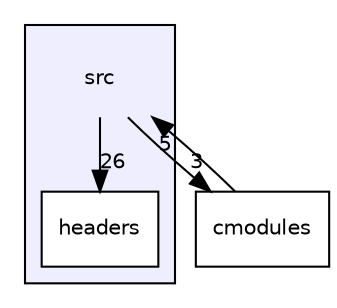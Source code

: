 digraph "src" {
  compound=true
  node [ fontsize="10", fontname="Helvetica"];
  edge [ labelfontsize="10", labelfontname="Helvetica"];
  subgraph clusterdir_68267d1309a1af8e8297ef4c3efbcdba {
    graph [ bgcolor="#eeeeff", pencolor="black", label="" URL="dir_68267d1309a1af8e8297ef4c3efbcdba.html"];
    dir_68267d1309a1af8e8297ef4c3efbcdba [shape=plaintext label="src"];
    dir_d0381950fc41278198232cb047ffc1f9 [shape=box label="headers" color="black" fillcolor="white" style="filled" URL="dir_d0381950fc41278198232cb047ffc1f9.html"];
  }
  dir_5679dd64d832b63f5aa25779665c5cda [shape=box label="cmodules" URL="dir_5679dd64d832b63f5aa25779665c5cda.html"];
  dir_5679dd64d832b63f5aa25779665c5cda->dir_68267d1309a1af8e8297ef4c3efbcdba [headlabel="5", labeldistance=1.5 headhref="dir_000000_000001.html"];
  dir_68267d1309a1af8e8297ef4c3efbcdba->dir_5679dd64d832b63f5aa25779665c5cda [headlabel="3", labeldistance=1.5 headhref="dir_000001_000000.html"];
  dir_68267d1309a1af8e8297ef4c3efbcdba->dir_d0381950fc41278198232cb047ffc1f9 [headlabel="26", labeldistance=1.5 headhref="dir_000001_000002.html"];
}
